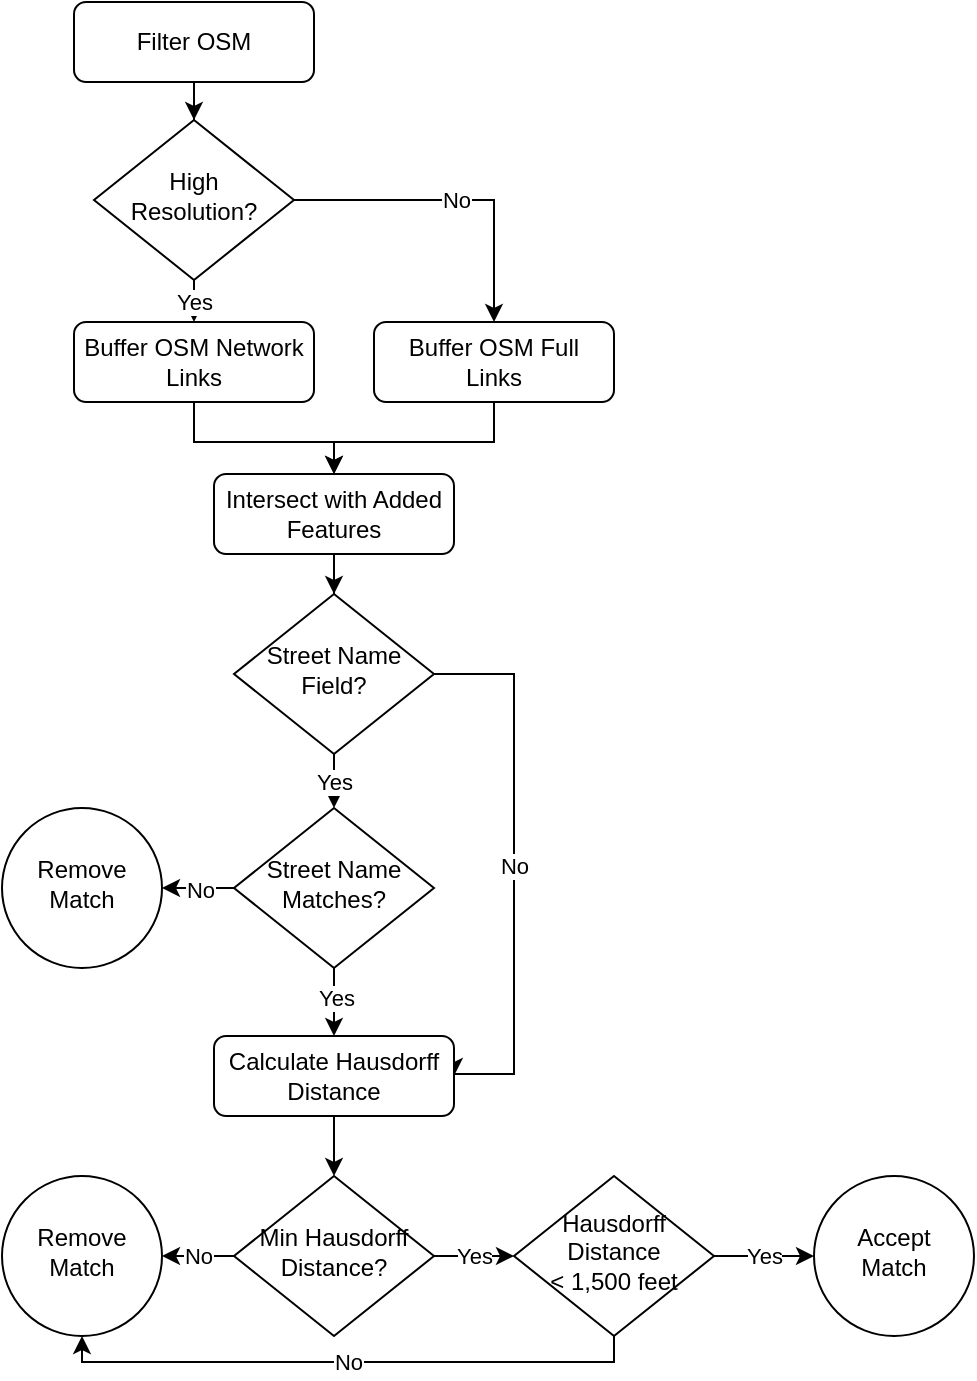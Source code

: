 <mxfile version="24.6.4" type="device">
  <diagram id="C5RBs43oDa-KdzZeNtuy" name="Page-1">
    <mxGraphModel dx="474" dy="824" grid="1" gridSize="10" guides="1" tooltips="1" connect="1" arrows="1" fold="1" page="1" pageScale="1" pageWidth="827" pageHeight="1169" math="0" shadow="0">
      <root>
        <mxCell id="WIyWlLk6GJQsqaUBKTNV-0" />
        <mxCell id="WIyWlLk6GJQsqaUBKTNV-1" parent="WIyWlLk6GJQsqaUBKTNV-0" />
        <mxCell id="021GGXpsnGp4y9tTS5WN-26" style="edgeStyle=orthogonalEdgeStyle;rounded=0;orthogonalLoop=1;jettySize=auto;html=1;entryX=0.5;entryY=0;entryDx=0;entryDy=0;" edge="1" parent="WIyWlLk6GJQsqaUBKTNV-1" source="WIyWlLk6GJQsqaUBKTNV-3" target="WIyWlLk6GJQsqaUBKTNV-10">
          <mxGeometry relative="1" as="geometry" />
        </mxCell>
        <mxCell id="WIyWlLk6GJQsqaUBKTNV-3" value="Filter OSM" style="rounded=1;whiteSpace=wrap;html=1;fontSize=12;glass=0;strokeWidth=1;shadow=0;" parent="WIyWlLk6GJQsqaUBKTNV-1" vertex="1">
          <mxGeometry x="190" y="210" width="120" height="40" as="geometry" />
        </mxCell>
        <mxCell id="021GGXpsnGp4y9tTS5WN-24" value="No" style="edgeStyle=orthogonalEdgeStyle;rounded=0;orthogonalLoop=1;jettySize=auto;html=1;" edge="1" parent="WIyWlLk6GJQsqaUBKTNV-1" source="WIyWlLk6GJQsqaUBKTNV-10" target="WIyWlLk6GJQsqaUBKTNV-12">
          <mxGeometry relative="1" as="geometry" />
        </mxCell>
        <mxCell id="021GGXpsnGp4y9tTS5WN-25" value="Yes" style="edgeStyle=orthogonalEdgeStyle;rounded=0;orthogonalLoop=1;jettySize=auto;html=1;" edge="1" parent="WIyWlLk6GJQsqaUBKTNV-1" source="WIyWlLk6GJQsqaUBKTNV-10" target="WIyWlLk6GJQsqaUBKTNV-11">
          <mxGeometry relative="1" as="geometry" />
        </mxCell>
        <mxCell id="WIyWlLk6GJQsqaUBKTNV-10" value="High Resolution?" style="rhombus;whiteSpace=wrap;html=1;shadow=0;fontFamily=Helvetica;fontSize=12;align=center;strokeWidth=1;spacing=6;spacingTop=-4;" parent="WIyWlLk6GJQsqaUBKTNV-1" vertex="1">
          <mxGeometry x="200" y="269" width="100" height="80" as="geometry" />
        </mxCell>
        <mxCell id="021GGXpsnGp4y9tTS5WN-1" style="edgeStyle=orthogonalEdgeStyle;rounded=0;orthogonalLoop=1;jettySize=auto;html=1;" edge="1" parent="WIyWlLk6GJQsqaUBKTNV-1" source="WIyWlLk6GJQsqaUBKTNV-11" target="021GGXpsnGp4y9tTS5WN-0">
          <mxGeometry relative="1" as="geometry" />
        </mxCell>
        <mxCell id="WIyWlLk6GJQsqaUBKTNV-11" value="Buffer OSM Network Links" style="rounded=1;whiteSpace=wrap;html=1;fontSize=12;glass=0;strokeWidth=1;shadow=0;" parent="WIyWlLk6GJQsqaUBKTNV-1" vertex="1">
          <mxGeometry x="190" y="370" width="120" height="40" as="geometry" />
        </mxCell>
        <mxCell id="021GGXpsnGp4y9tTS5WN-2" style="edgeStyle=orthogonalEdgeStyle;rounded=0;orthogonalLoop=1;jettySize=auto;html=1;" edge="1" parent="WIyWlLk6GJQsqaUBKTNV-1" source="WIyWlLk6GJQsqaUBKTNV-12" target="021GGXpsnGp4y9tTS5WN-0">
          <mxGeometry relative="1" as="geometry" />
        </mxCell>
        <mxCell id="WIyWlLk6GJQsqaUBKTNV-12" value="Buffer OSM Full&lt;div&gt;Links&lt;/div&gt;" style="rounded=1;whiteSpace=wrap;html=1;fontSize=12;glass=0;strokeWidth=1;shadow=0;" parent="WIyWlLk6GJQsqaUBKTNV-1" vertex="1">
          <mxGeometry x="340" y="370" width="120" height="40" as="geometry" />
        </mxCell>
        <mxCell id="021GGXpsnGp4y9tTS5WN-4" value="" style="edgeStyle=orthogonalEdgeStyle;rounded=0;orthogonalLoop=1;jettySize=auto;html=1;" edge="1" parent="WIyWlLk6GJQsqaUBKTNV-1" source="021GGXpsnGp4y9tTS5WN-0" target="021GGXpsnGp4y9tTS5WN-3">
          <mxGeometry relative="1" as="geometry" />
        </mxCell>
        <mxCell id="021GGXpsnGp4y9tTS5WN-0" value="Intersect with Added Features" style="rounded=1;whiteSpace=wrap;html=1;fontSize=12;glass=0;strokeWidth=1;shadow=0;" vertex="1" parent="WIyWlLk6GJQsqaUBKTNV-1">
          <mxGeometry x="260" y="446" width="120" height="40" as="geometry" />
        </mxCell>
        <mxCell id="021GGXpsnGp4y9tTS5WN-6" value="Yes" style="edgeStyle=orthogonalEdgeStyle;rounded=0;orthogonalLoop=1;jettySize=auto;html=1;" edge="1" parent="WIyWlLk6GJQsqaUBKTNV-1" source="021GGXpsnGp4y9tTS5WN-3" target="021GGXpsnGp4y9tTS5WN-12">
          <mxGeometry relative="1" as="geometry">
            <mxPoint x="320" y="626" as="targetPoint" />
          </mxGeometry>
        </mxCell>
        <mxCell id="021GGXpsnGp4y9tTS5WN-9" value="No" style="edgeStyle=orthogonalEdgeStyle;rounded=0;orthogonalLoop=1;jettySize=auto;html=1;entryX=1;entryY=0.5;entryDx=0;entryDy=0;" edge="1" parent="WIyWlLk6GJQsqaUBKTNV-1" source="021GGXpsnGp4y9tTS5WN-3" target="021GGXpsnGp4y9tTS5WN-11">
          <mxGeometry relative="1" as="geometry">
            <mxPoint x="420" y="786" as="targetPoint" />
            <Array as="points">
              <mxPoint x="410" y="546" />
              <mxPoint x="410" y="746" />
            </Array>
          </mxGeometry>
        </mxCell>
        <mxCell id="021GGXpsnGp4y9tTS5WN-3" value="Street Name Field?" style="rhombus;whiteSpace=wrap;html=1;shadow=0;fontFamily=Helvetica;fontSize=12;align=center;strokeWidth=1;spacing=6;spacingTop=-4;" vertex="1" parent="WIyWlLk6GJQsqaUBKTNV-1">
          <mxGeometry x="270" y="506" width="100" height="80" as="geometry" />
        </mxCell>
        <mxCell id="021GGXpsnGp4y9tTS5WN-22" value="" style="edgeStyle=orthogonalEdgeStyle;rounded=0;orthogonalLoop=1;jettySize=auto;html=1;" edge="1" parent="WIyWlLk6GJQsqaUBKTNV-1" source="021GGXpsnGp4y9tTS5WN-11" target="021GGXpsnGp4y9tTS5WN-19">
          <mxGeometry relative="1" as="geometry" />
        </mxCell>
        <mxCell id="021GGXpsnGp4y9tTS5WN-11" value="Calculate Hausdorff Distance" style="rounded=1;whiteSpace=wrap;html=1;fontSize=12;glass=0;strokeWidth=1;shadow=0;" vertex="1" parent="WIyWlLk6GJQsqaUBKTNV-1">
          <mxGeometry x="260" y="727" width="120" height="40" as="geometry" />
        </mxCell>
        <mxCell id="021GGXpsnGp4y9tTS5WN-14" value="" style="edgeStyle=orthogonalEdgeStyle;rounded=0;orthogonalLoop=1;jettySize=auto;html=1;" edge="1" parent="WIyWlLk6GJQsqaUBKTNV-1" source="021GGXpsnGp4y9tTS5WN-12" target="021GGXpsnGp4y9tTS5WN-13">
          <mxGeometry relative="1" as="geometry" />
        </mxCell>
        <mxCell id="021GGXpsnGp4y9tTS5WN-17" value="No" style="edgeLabel;html=1;align=center;verticalAlign=middle;resizable=0;points=[];" vertex="1" connectable="0" parent="021GGXpsnGp4y9tTS5WN-14">
          <mxGeometry x="-0.2" y="1" relative="1" as="geometry">
            <mxPoint as="offset" />
          </mxGeometry>
        </mxCell>
        <mxCell id="021GGXpsnGp4y9tTS5WN-15" value="" style="edgeStyle=orthogonalEdgeStyle;rounded=0;orthogonalLoop=1;jettySize=auto;html=1;" edge="1" parent="WIyWlLk6GJQsqaUBKTNV-1" source="021GGXpsnGp4y9tTS5WN-12" target="021GGXpsnGp4y9tTS5WN-11">
          <mxGeometry relative="1" as="geometry" />
        </mxCell>
        <mxCell id="021GGXpsnGp4y9tTS5WN-16" value="Yes" style="edgeLabel;html=1;align=center;verticalAlign=middle;resizable=0;points=[];" vertex="1" connectable="0" parent="021GGXpsnGp4y9tTS5WN-15">
          <mxGeometry x="-0.35" y="1" relative="1" as="geometry">
            <mxPoint as="offset" />
          </mxGeometry>
        </mxCell>
        <mxCell id="021GGXpsnGp4y9tTS5WN-12" value="Street Name Matches?" style="rhombus;whiteSpace=wrap;html=1;shadow=0;fontFamily=Helvetica;fontSize=12;align=center;strokeWidth=1;spacing=6;spacingTop=-4;" vertex="1" parent="WIyWlLk6GJQsqaUBKTNV-1">
          <mxGeometry x="270" y="613" width="100" height="80" as="geometry" />
        </mxCell>
        <mxCell id="021GGXpsnGp4y9tTS5WN-13" value="Remove Match" style="ellipse;whiteSpace=wrap;html=1;shadow=0;strokeWidth=1;spacing=6;spacingTop=-4;" vertex="1" parent="WIyWlLk6GJQsqaUBKTNV-1">
          <mxGeometry x="154" y="613" width="80" height="80" as="geometry" />
        </mxCell>
        <mxCell id="021GGXpsnGp4y9tTS5WN-21" value="No" style="edgeStyle=orthogonalEdgeStyle;rounded=0;orthogonalLoop=1;jettySize=auto;html=1;" edge="1" parent="WIyWlLk6GJQsqaUBKTNV-1" source="021GGXpsnGp4y9tTS5WN-19" target="021GGXpsnGp4y9tTS5WN-20">
          <mxGeometry relative="1" as="geometry" />
        </mxCell>
        <mxCell id="021GGXpsnGp4y9tTS5WN-30" value="Yes" style="edgeStyle=orthogonalEdgeStyle;rounded=0;orthogonalLoop=1;jettySize=auto;html=1;" edge="1" parent="WIyWlLk6GJQsqaUBKTNV-1" source="021GGXpsnGp4y9tTS5WN-19" target="021GGXpsnGp4y9tTS5WN-29">
          <mxGeometry relative="1" as="geometry" />
        </mxCell>
        <mxCell id="021GGXpsnGp4y9tTS5WN-19" value="Min Hausdorff Distance?" style="rhombus;whiteSpace=wrap;html=1;shadow=0;fontFamily=Helvetica;fontSize=12;align=center;strokeWidth=1;spacing=6;spacingTop=-4;" vertex="1" parent="WIyWlLk6GJQsqaUBKTNV-1">
          <mxGeometry x="270" y="797" width="100" height="80" as="geometry" />
        </mxCell>
        <mxCell id="021GGXpsnGp4y9tTS5WN-20" value="Remove Match" style="ellipse;whiteSpace=wrap;html=1;shadow=0;strokeWidth=1;spacing=6;spacingTop=-4;" vertex="1" parent="WIyWlLk6GJQsqaUBKTNV-1">
          <mxGeometry x="154" y="797" width="80" height="80" as="geometry" />
        </mxCell>
        <mxCell id="021GGXpsnGp4y9tTS5WN-27" value="Accept Match" style="ellipse;whiteSpace=wrap;html=1;shadow=0;strokeWidth=1;spacing=6;spacingTop=-4;" vertex="1" parent="WIyWlLk6GJQsqaUBKTNV-1">
          <mxGeometry x="560" y="797" width="80" height="80" as="geometry" />
        </mxCell>
        <mxCell id="021GGXpsnGp4y9tTS5WN-32" value="Yes" style="edgeStyle=orthogonalEdgeStyle;rounded=0;orthogonalLoop=1;jettySize=auto;html=1;" edge="1" parent="WIyWlLk6GJQsqaUBKTNV-1" source="021GGXpsnGp4y9tTS5WN-29" target="021GGXpsnGp4y9tTS5WN-27">
          <mxGeometry relative="1" as="geometry" />
        </mxCell>
        <mxCell id="021GGXpsnGp4y9tTS5WN-33" value="No" style="edgeStyle=orthogonalEdgeStyle;rounded=0;orthogonalLoop=1;jettySize=auto;html=1;" edge="1" parent="WIyWlLk6GJQsqaUBKTNV-1" source="021GGXpsnGp4y9tTS5WN-29" target="021GGXpsnGp4y9tTS5WN-20">
          <mxGeometry relative="1" as="geometry">
            <Array as="points">
              <mxPoint x="460" y="890" />
              <mxPoint x="194" y="890" />
            </Array>
          </mxGeometry>
        </mxCell>
        <mxCell id="021GGXpsnGp4y9tTS5WN-29" value="Hausdorff Distance&lt;div&gt;&amp;lt; 1,500 feet&lt;/div&gt;" style="rhombus;whiteSpace=wrap;html=1;shadow=0;fontFamily=Helvetica;fontSize=12;align=center;strokeWidth=1;spacing=6;spacingTop=-4;" vertex="1" parent="WIyWlLk6GJQsqaUBKTNV-1">
          <mxGeometry x="410" y="797" width="100" height="80" as="geometry" />
        </mxCell>
      </root>
    </mxGraphModel>
  </diagram>
</mxfile>
